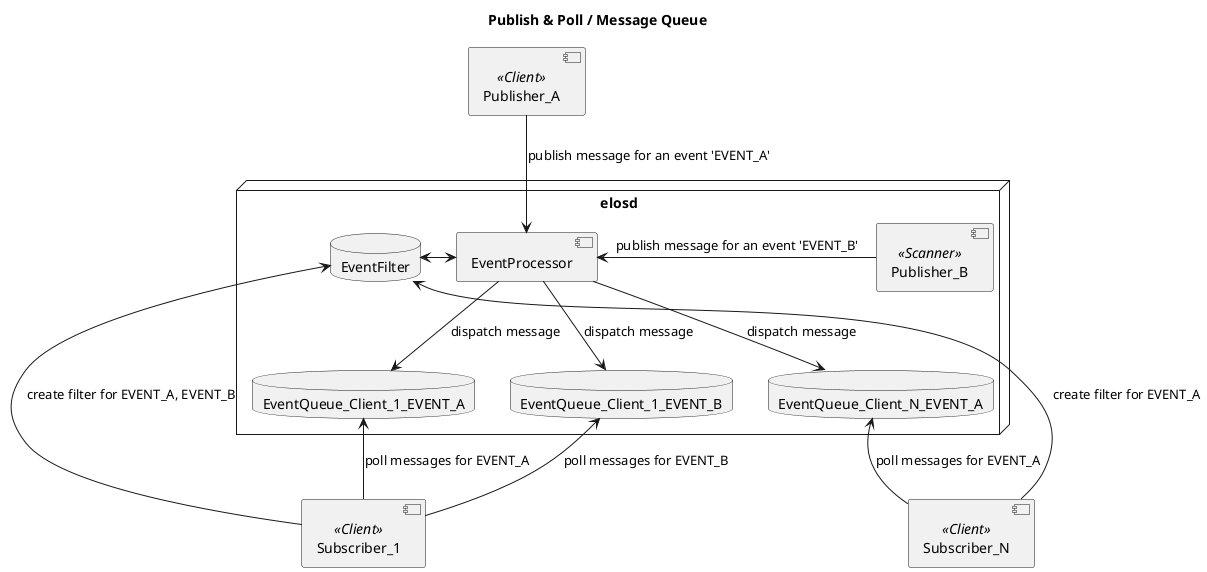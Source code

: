 @startuml
title Publish & Poll / Message Queue

node elosd {
  component Publisher_B<<Scanner>>
  component EventProcessor
  database EventFilter
  database EventQueue_Client_1_EVENT_A as el_client_1_event_a
  database EventQueue_Client_1_EVENT_B as el_client_1_event_b
  database EventQueue_Client_N_EVENT_A as el_client_N_event_a
}

component Publisher_A<<Client>>
component Subscriber_1<<Client>>
component Subscriber_N<<Client>>

Publisher_A -down-> EventProcessor: publish message for an event 'EVENT_A'
Publisher_B -left-> EventProcessor: publish message for an event 'EVENT_B'

EventProcessor --> el_client_1_event_a : dispatch message
EventProcessor --> el_client_1_event_b : dispatch message
EventProcessor --> el_client_N_event_a : dispatch message
EventProcessor <-left-> EventFilter


Subscriber_1 -up-> el_client_1_event_a : poll messages for EVENT_A
Subscriber_1 -up-> el_client_1_event_b : poll messages for EVENT_B
Subscriber_N -up-> el_client_N_event_a : poll messages for EVENT_A

Subscriber_1 -up-> EventFilter : create filter for EVENT_A, EVENT_B
Subscriber_N -up-> EventFilter : create filter for EVENT_A

@enduml
